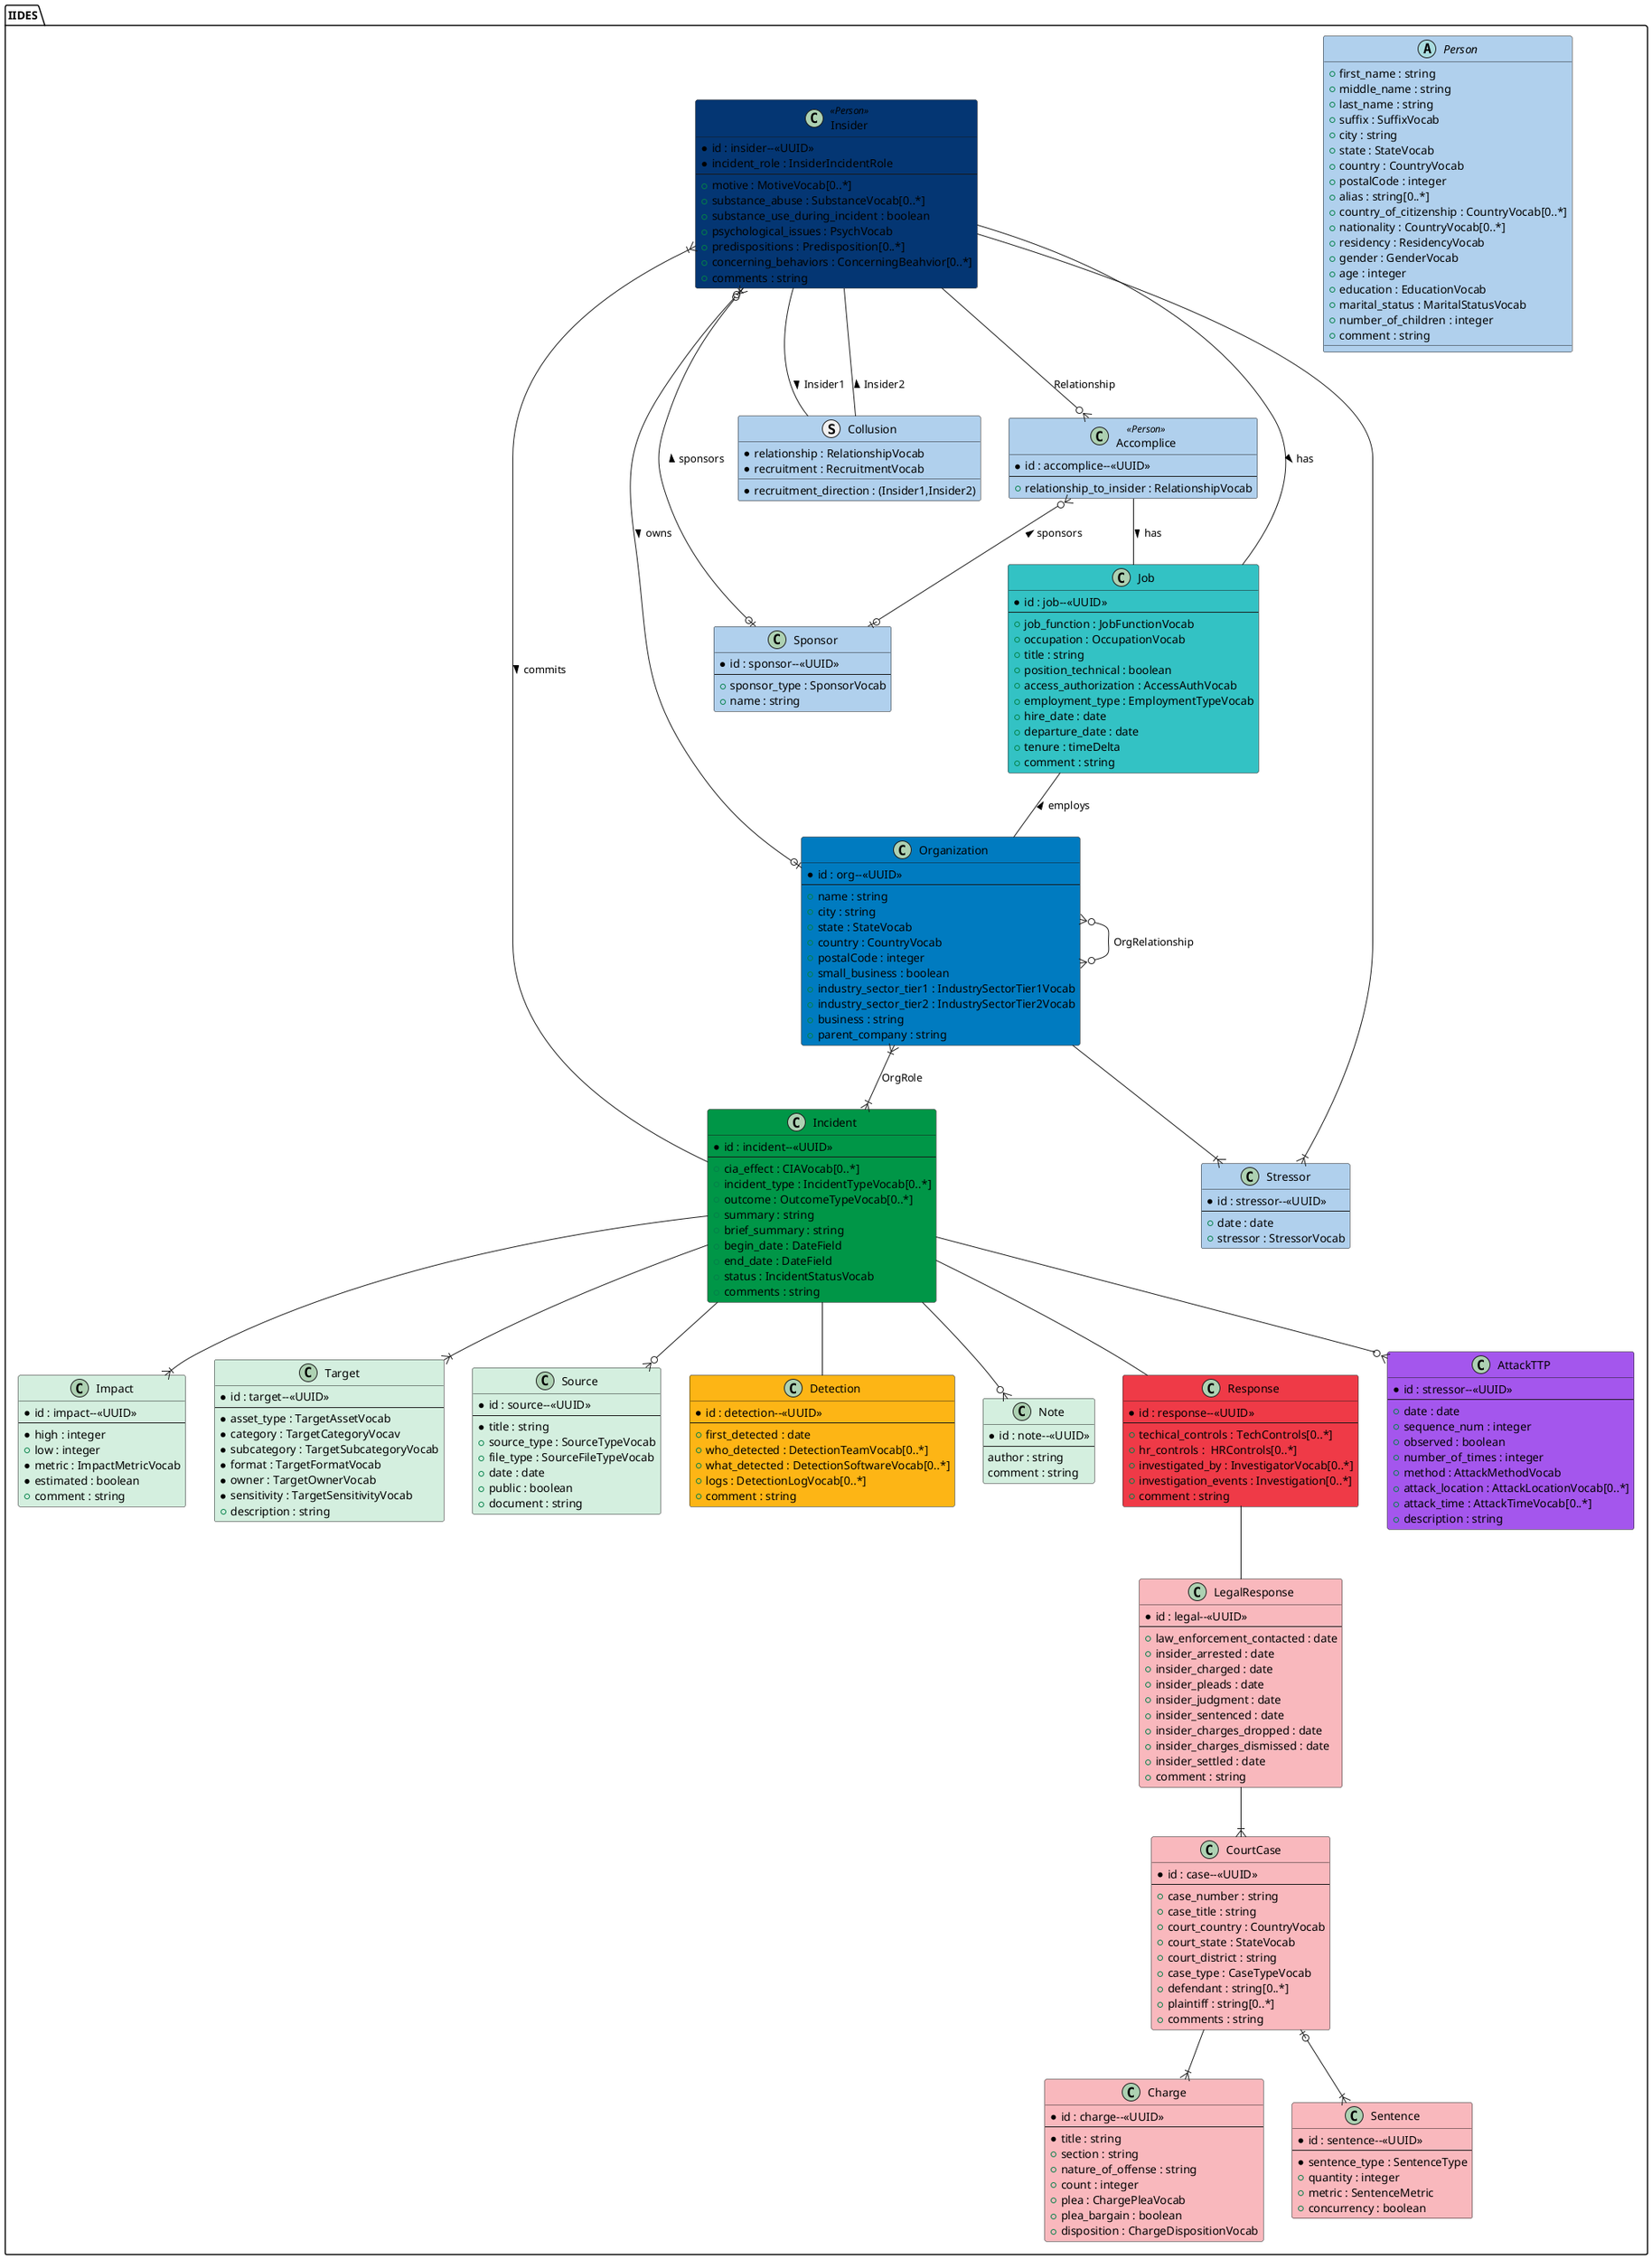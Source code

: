 @startuml IIDES
package "IIDES" #fff {

    abstract Person #b0d0ed {
        + first_name : string
        + middle_name : string
        + last_name : string
        + suffix : SuffixVocab
        + city : string
        + state : StateVocab
        + country : CountryVocab
        + postalCode : integer
        + alias : string[0..*]
        + country_of_citizenship : CountryVocab[0..*]
        + nationality : CountryVocab[0..*]
        + residency : ResidencyVocab
        + gender : GenderVocab
        + age : integer
        + education : EducationVocab
        + marital_status : MaritalStatusVocab
        + number_of_children : integer
        + comment : string
    }

    class Insider <<Person>> #043673 {
        * id : insider--<<UUID>>
        * incident_role : InsiderIncidentRole
        --
        + motive : MotiveVocab[0..*]
        + substance_abuse : SubstanceVocab[0..*]
        + substance_use_during_incident : boolean
        + psychological_issues : PsychVocab
        + predispositions : Predisposition[0..*]
        + concerning_behaviors : ConcerningBeahvior[0..*]
        + comments : string
    }

    class Accomplice <<Person>> #b0d0ed {
        * id : accomplice--<<UUID>>
        --
        + relationship_to_insider : RelationshipVocab
    }

    struct Collusion #b0d0ed {
        * relationship : RelationshipVocab
        * recruitment : RecruitmentVocab
        * recruitment_direction : (Insider1,Insider2)
    }

    class Organization #007BC0 {
        * id : org--<<UUID>>
        --
        + name : string
        + city : string
        + state : StateVocab
        + country : CountryVocab
        + postalCode : integer
        + small_business : boolean
        + industry_sector_tier1 : IndustrySectorTier1Vocab
        + industry_sector_tier2 : IndustrySectorTier2Vocab
        + business : string
        + parent_company : string
    }

    class Sponsor #b0d0ed {
        * id : sponsor--<<UUID>>
        --
        + sponsor_type : SponsorVocab
        + name : string
    }
    class Incident #009647 {
        * id : incident--<<UUID>>
        --
        + cia_effect : CIAVocab[0..*]
        + incident_type : IncidentTypeVocab[0..*]
        + outcome : OutcomeTypeVocab[0..*]
        + summary : string
        + brief_summary : string
        + begin_date : DateField
        + end_date : DateField
        + status : IncidentStatusVocab
        + comments : string
    }

    class Job #33c2C4 {
        * id : job--<<UUID>>
        --
        + job_function : JobFunctionVocab
        + occupation : OccupationVocab
        + title : string
        + position_technical : boolean
        + access_authorization : AccessAuthVocab
        + employment_type : EmploymentTypeVocab
        + hire_date : date
        + departure_date : date
        + tenure : timeDelta
        + comment : string
    }
    class Impact #D4EFDF {
        * id : impact--<<UUID>>
        --
        * high : integer
        + low : integer
        * metric : ImpactMetricVocab
        * estimated : boolean
        + comment : string
    }
    class Target #D4EFDF {
        * id : target--<<UUID>>
        --
        * asset_type : TargetAssetVocab
        * category : TargetCategoryVocav
        * subcategory : TargetSubcategoryVocab
        * format : TargetFormatVocab
        * owner : TargetOwnerVocab
        * sensitivity : TargetSensitivityVocab
        + description : string
    }
    class Source #D4EFDF {
        * id : source--<<UUID>>
        --
        * title : string
        + source_type : SourceTypeVocab
        + file_type : SourceFileTypeVocab
        + date : date
        + public : boolean
        + document : string
    }
    class CourtCase #f9b8bd {
        * id : case--<<UUID>>
        --
        + case_number : string
        + case_title : string
        + court_country : CountryVocab
        + court_state : StateVocab
        + court_district : string
        + case_type : CaseTypeVocab
        + defendant : string[0..*]
        + plaintiff : string[0..*]
        + comments : string
    }
    class Charge #f9b8bd {
        * id : charge--<<UUID>>
        --
        * title : string
        + section : string
        + nature_of_offense : string
        + count : integer
        + plea : ChargePleaVocab
        + plea_bargain : boolean
        + disposition : ChargeDispositionVocab
    }
    class Sentence #f9b8bd {
        * id : sentence--<<UUID>>
        --
        * sentence_type : SentenceType
        + quantity : integer
        + metric : SentenceMetric
        + concurrency : boolean
    }
    class Detection #FDB515 {
        * id : detection--<<UUID>>
        --
        + first_detected : date
        + who_detected : DetectionTeamVocab[0..*]
        + what_detected : DetectionSoftwareVocab[0..*]
        + logs : DetectionLogVocab[0..*]
        + comment : string
    }
    class Note #D4EFDF {
        * id : note--<<UUID>>
        --
        author : string
        comment : string
    }
    class Response #EF3A47 {
        * id : response--<<UUID>>
        --
        + techical_controls : TechControls[0..*]
        + hr_controls :  HRControls[0..*]
        + investigated_by : InvestigatorVocab[0..*]
        + investigation_events : Investigation[0..*]
        + comment : string
    }
    class LegalResponse #f9b8bd {
        * id : legal--<<UUID>>
        --
        + law_enforcement_contacted : date
        + insider_arrested : date
        + insider_charged : date
        + insider_pleads : date
        + insider_judgment : date
        + insider_sentenced : date
        + insider_charges_dropped : date
        + insider_charges_dismissed : date
        + insider_settled : date
        + comment : string
    }
    class Stressor #b0d0ed {
        * id : stressor--<<UUID>>
        --
        + date : date
        + stressor : StressorVocab
    }
    class AttackTTP #A456ED {
        * id : stressor--<<UUID>>
        --
        + date : date
        + sequence_num : integer
        + observed : boolean
        + number_of_times : integer
        + method : AttackMethodVocab
        + attack_location : AttackLocationVocab[0..*]
        + attack_time : AttackTimeVocab[0..*]
        + description : string
    }

    Insider --o{ Accomplice : Relationship
    Incident --|{ Insider : commits <
    Accomplice -- Job : has >
    Job -- Organization : employs <
    Insider -- Job : has >
    Organization }|--|{ Incident : OrgRole
    Organization }o--o{ Organization : OrgRelationship
    Insider }o--o| Sponsor : sponsors <
    Accomplice }o--o| Sponsor : sponsors <
    Insider |o--o| Organization : owns >
    Insider -- Collusion : Insider2 <
    Collusion -- Insider : Insider1 <
    Incident --|{ Impact
    Incident --|{ Target
    Incident --o{ Source
    Incident --o{ Note
    CourtCase --|{ Charge
    CourtCase |o--|{ Sentence
    Incident -- Detection
    Incident -- Response
    Response -- LegalResponse
    LegalResponse --|{ CourtCase
    Organization --|{ Stressor
    Stressor }|-- Insider
    Incident --o{ AttackTTP
}
@enduml